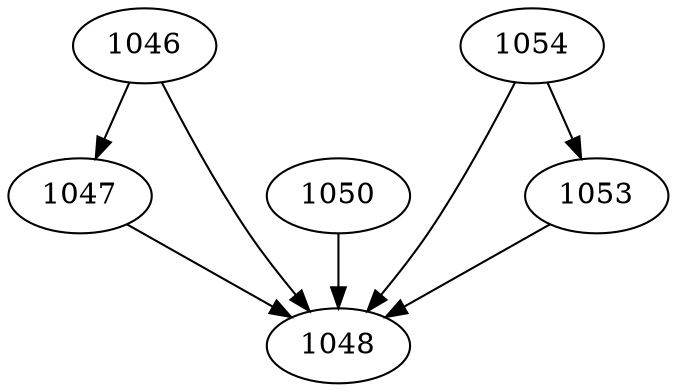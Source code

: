 strict digraph  {
1046;
1047;
1048;
1050;
1053;
1054;
1046 -> 1048;
1046 -> 1047;
1047 -> 1048;
1050 -> 1048;
1053 -> 1048;
1054 -> 1048;
1054 -> 1053;
}
